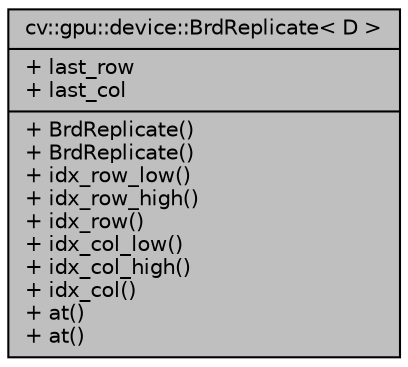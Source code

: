 digraph "cv::gpu::device::BrdReplicate&lt; D &gt;"
{
 // LATEX_PDF_SIZE
  edge [fontname="Helvetica",fontsize="10",labelfontname="Helvetica",labelfontsize="10"];
  node [fontname="Helvetica",fontsize="10",shape=record];
  Node1 [label="{cv::gpu::device::BrdReplicate\< D \>\n|+ last_row\l+ last_col\l|+ BrdReplicate()\l+ BrdReplicate()\l+ idx_row_low()\l+ idx_row_high()\l+ idx_row()\l+ idx_col_low()\l+ idx_col_high()\l+ idx_col()\l+ at()\l+ at()\l}",height=0.2,width=0.4,color="black", fillcolor="grey75", style="filled", fontcolor="black",tooltip=" "];
}

